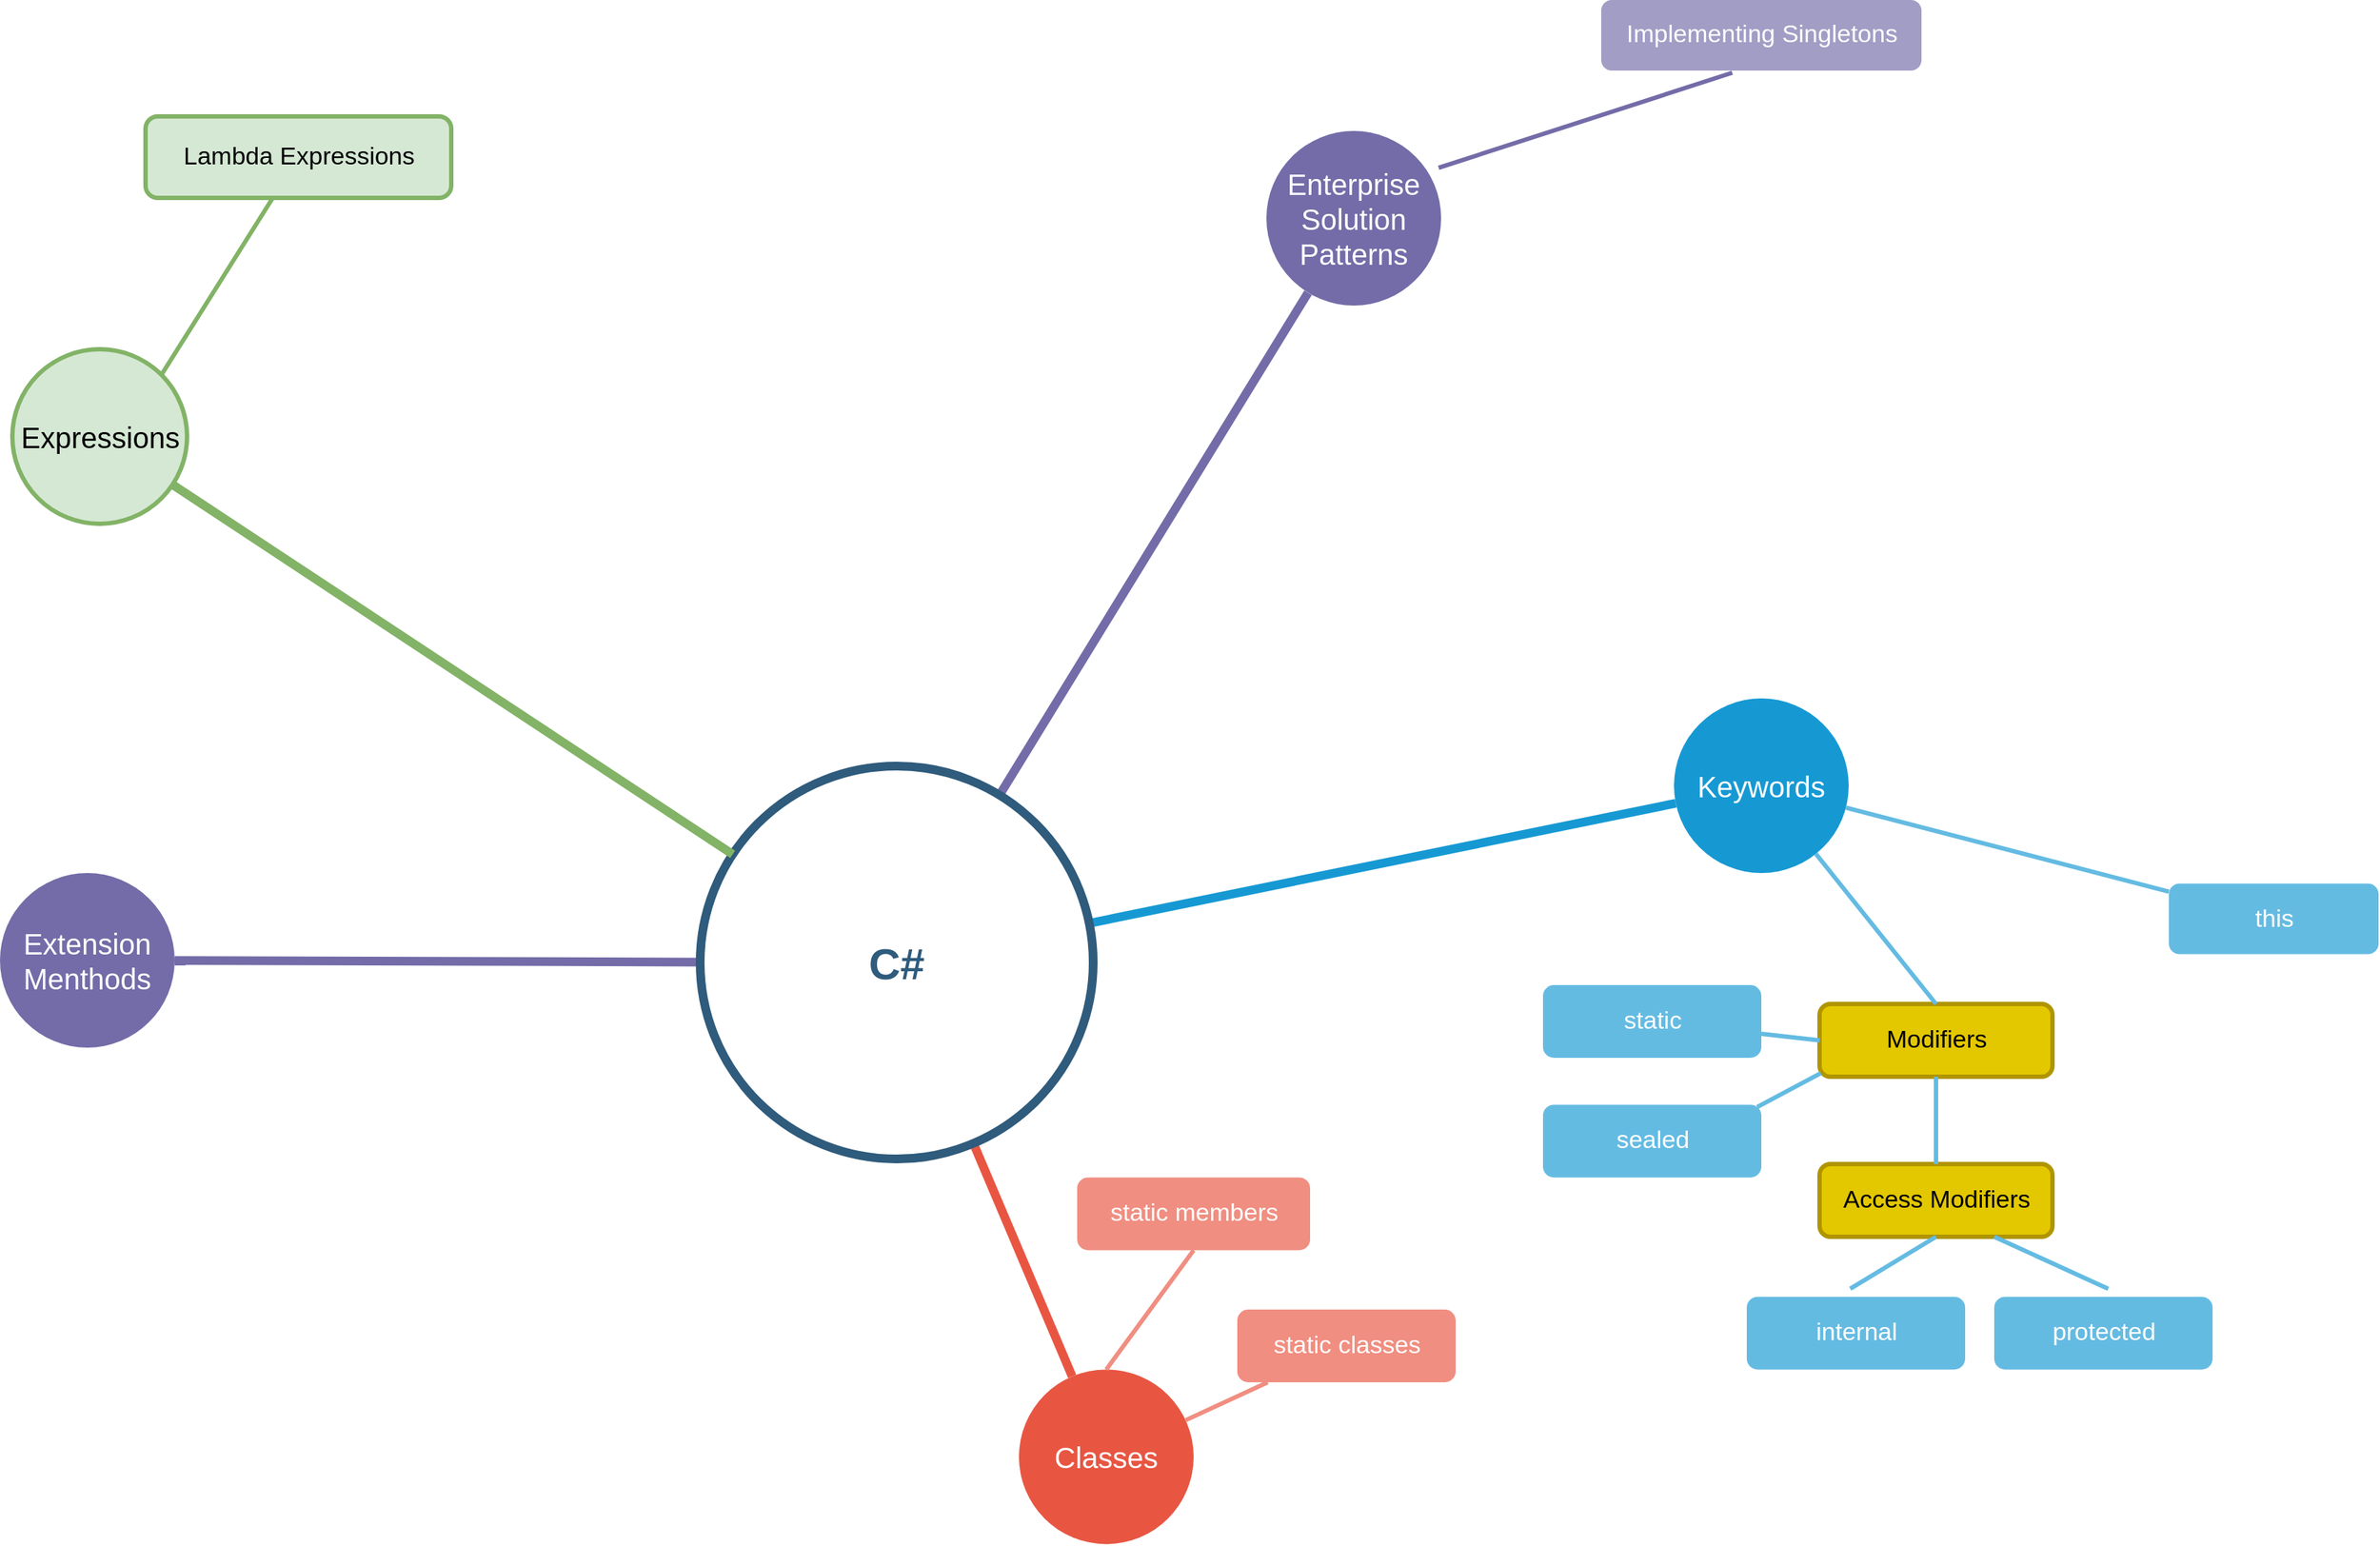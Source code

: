 <mxfile version="23.0.2" type="device">
  <diagram id="6a731a19-8d31-9384-78a2-239565b7b9f0" name="Page-1">
    <mxGraphModel dx="2390" dy="1243" grid="1" gridSize="10" guides="1" tooltips="1" connect="1" arrows="1" fold="1" page="1" pageScale="1" pageWidth="1169" pageHeight="827" background="none" math="0" shadow="0">
      <root>
        <mxCell id="0" />
        <mxCell id="1" parent="0" />
        <mxCell id="1353" value="Keywords" style="ellipse;whiteSpace=wrap;html=1;shadow=0;fontFamily=Helvetica;fontSize=20;fontColor=#FFFFFF;align=center;strokeWidth=3;fillColor=#1699D3;strokeColor=none;" parent="1" vertex="1">
          <mxGeometry x="1630" y="630" width="120" height="120" as="geometry" />
        </mxCell>
        <mxCell id="1354" value="Enterprise Solution Patterns" style="ellipse;whiteSpace=wrap;html=1;shadow=0;fontFamily=Helvetica;fontSize=20;fontColor=#FFFFFF;align=center;strokeWidth=3;fillColor=#736ca8;strokeColor=none;" parent="1" vertex="1">
          <mxGeometry x="1350" y="240" width="120" height="120" as="geometry" />
        </mxCell>
        <mxCell id="1356" value="Classes" style="ellipse;whiteSpace=wrap;html=1;shadow=0;fontFamily=Helvetica;fontSize=20;fontColor=#FFFFFF;align=center;strokeWidth=3;fillColor=#E85642;strokeColor=none;" parent="1" vertex="1">
          <mxGeometry x="1180" y="1091.2" width="120" height="120" as="geometry" />
        </mxCell>
        <mxCell id="1362" style="endArrow=none;strokeWidth=6;strokeColor=#1699D3;html=1;" parent="1" source="1515" target="1353" edge="1">
          <mxGeometry relative="1" as="geometry" />
        </mxCell>
        <mxCell id="1363" style="endArrow=none;strokeWidth=6;strokeColor=#736CA8;html=1;" parent="1" source="1515" target="1516" edge="1">
          <mxGeometry relative="1" as="geometry" />
        </mxCell>
        <mxCell id="1364" style="endArrow=none;strokeWidth=6;strokeColor=#736ca8;html=1;" parent="1" source="1515" target="1354" edge="1">
          <mxGeometry relative="1" as="geometry" />
        </mxCell>
        <mxCell id="1366" value="" style="edgeStyle=none;endArrow=none;strokeWidth=6;strokeColor=#E85642;html=1;" parent="1" source="1515" target="1356" edge="1">
          <mxGeometry x="181" y="226.5" width="100" height="100" as="geometry">
            <mxPoint x="181" y="326.5" as="sourcePoint" />
            <mxPoint x="281" y="226.5" as="targetPoint" />
          </mxGeometry>
        </mxCell>
        <mxCell id="1445" value="this" style="rounded=1;fillColor=#64BBE2;strokeColor=none;strokeWidth=3;shadow=0;html=1;fontColor=#FFFFFF;fontSize=17;" parent="1" vertex="1">
          <mxGeometry x="1970" y="757.25" width="144" height="48.5" as="geometry" />
        </mxCell>
        <mxCell id="1456" value="" style="edgeStyle=none;endArrow=none;strokeWidth=3;strokeColor=#64BBE2;html=1;" parent="1" source="1353" target="1445" edge="1">
          <mxGeometry x="-24" y="196.5" width="100" height="100" as="geometry">
            <mxPoint x="-24" y="296.5" as="sourcePoint" />
            <mxPoint x="76" y="196.5" as="targetPoint" />
          </mxGeometry>
        </mxCell>
        <mxCell id="1462" value="Implementing Singletons" style="rounded=1;fillColor=#a29dc5;strokeColor=none;strokeWidth=3;shadow=0;html=1;fontColor=#FFFFFF;fontSize=17;" parent="1" vertex="1">
          <mxGeometry x="1580" y="150" width="220" height="48.5" as="geometry" />
        </mxCell>
        <mxCell id="1490" value="static classes" style="rounded=1;fillColor=#f08e81;strokeColor=none;strokeWidth=3;shadow=0;html=1;fontColor=#FFFFFF;fontSize=17;" parent="1" vertex="1">
          <mxGeometry x="1330" y="1050" width="150" height="50" as="geometry" />
        </mxCell>
        <mxCell id="1491" value="static members" style="rounded=1;fillColor=#f08e81;strokeColor=none;strokeWidth=3;shadow=0;html=1;fontColor=#FFFFFF;fontSize=17;" parent="1" vertex="1">
          <mxGeometry x="1220" y="959.2" width="160" height="50" as="geometry" />
        </mxCell>
        <mxCell id="1503" value="" style="edgeStyle=none;endArrow=none;strokeWidth=3;strokeColor=#F08E81;html=1;" parent="1" source="1356" target="1490" edge="1">
          <mxGeometry x="188.5" y="51.5" width="100" height="100" as="geometry">
            <mxPoint x="188.5" y="151.5" as="sourcePoint" />
            <mxPoint x="288.5" y="51.5" as="targetPoint" />
          </mxGeometry>
        </mxCell>
        <mxCell id="1515" value="C#" style="ellipse;whiteSpace=wrap;html=1;shadow=0;fontFamily=Helvetica;fontSize=30;fontColor=#2F5B7C;align=center;strokeColor=#2F5B7C;strokeWidth=6;fillColor=#FFFFFF;fontStyle=1;gradientColor=none;" parent="1" vertex="1">
          <mxGeometry x="961" y="676.5" width="270" height="270" as="geometry" />
        </mxCell>
        <mxCell id="1516" value="Extension Menthods" style="ellipse;whiteSpace=wrap;html=1;shadow=0;fontFamily=Helvetica;fontSize=20;fontColor=#FFFFFF;align=center;strokeWidth=3;fillColor=#736ca8;strokeColor=none;" parent="1" vertex="1">
          <mxGeometry x="480" y="750" width="120" height="120" as="geometry" />
        </mxCell>
        <mxCell id="dE3JFqHrWZk-7uI6yQrM-1547" value="Modifiers" style="rounded=1;fillColor=#e3c800;strokeColor=#B09500;strokeWidth=3;shadow=0;html=1;fontColor=#000000;fontSize=17;" parent="1" vertex="1">
          <mxGeometry x="1730" y="840" width="160" height="50" as="geometry" />
        </mxCell>
        <mxCell id="dE3JFqHrWZk-7uI6yQrM-1549" value="" style="edgeStyle=none;endArrow=none;strokeWidth=3;strokeColor=#64BBE2;html=1;entryX=0.5;entryY=0;entryDx=0;entryDy=0;" parent="1" source="1353" target="dE3JFqHrWZk-7uI6yQrM-1547" edge="1">
          <mxGeometry x="-14" y="206.5" width="100" height="100" as="geometry">
            <mxPoint x="1948" y="891" as="sourcePoint" />
            <mxPoint x="1886" y="907" as="targetPoint" />
          </mxGeometry>
        </mxCell>
        <mxCell id="dE3JFqHrWZk-7uI6yQrM-1550" value="static" style="rounded=1;fillColor=#64BBE2;strokeColor=none;strokeWidth=3;shadow=0;html=1;fontColor=#FFFFFF;fontSize=17;" parent="1" vertex="1">
          <mxGeometry x="1540" y="827" width="150" height="50" as="geometry" />
        </mxCell>
        <mxCell id="dE3JFqHrWZk-7uI6yQrM-1551" value="" style="edgeStyle=none;endArrow=none;strokeWidth=3;strokeColor=#64BBE2;html=1;entryX=0;entryY=0.5;entryDx=0;entryDy=0;" parent="1" source="dE3JFqHrWZk-7uI6yQrM-1550" target="dE3JFqHrWZk-7uI6yQrM-1547" edge="1">
          <mxGeometry x="-4" y="216.5" width="100" height="100" as="geometry">
            <mxPoint x="2054" y="912" as="sourcePoint" />
            <mxPoint x="2120" y="960" as="targetPoint" />
          </mxGeometry>
        </mxCell>
        <mxCell id="dE3JFqHrWZk-7uI6yQrM-1552" style="endArrow=none;strokeWidth=3;strokeColor=#736ca8;html=1;entryX=0.986;entryY=0.211;entryDx=0;entryDy=0;entryPerimeter=0;" parent="1" target="1354" edge="1">
          <mxGeometry relative="1" as="geometry">
            <mxPoint x="1670" y="200" as="sourcePoint" />
            <mxPoint x="1730" y="1210" as="targetPoint" />
          </mxGeometry>
        </mxCell>
        <mxCell id="dE3JFqHrWZk-7uI6yQrM-1553" value="" style="edgeStyle=none;endArrow=none;strokeWidth=3;strokeColor=#F08E81;html=1;entryX=0.5;entryY=1;entryDx=0;entryDy=0;exitX=0.5;exitY=0;exitDx=0;exitDy=0;" parent="1" source="1356" target="1491" edge="1">
          <mxGeometry x="198.5" y="61.5" width="100" height="100" as="geometry">
            <mxPoint x="646" y="1184" as="sourcePoint" />
            <mxPoint x="687" y="1057" as="targetPoint" />
          </mxGeometry>
        </mxCell>
        <mxCell id="6J3C2WITVliitDzKt7-K-1516" style="endArrow=none;strokeWidth=6;strokeColor=#82b366;html=1;fillColor=#d5e8d4;" parent="1" source="1515" target="6J3C2WITVliitDzKt7-K-1517" edge="1">
          <mxGeometry relative="1" as="geometry">
            <mxPoint x="1137.5" y="474.5" as="sourcePoint" />
          </mxGeometry>
        </mxCell>
        <mxCell id="6J3C2WITVliitDzKt7-K-1517" value="Expressions" style="ellipse;whiteSpace=wrap;html=1;shadow=0;fontFamily=Helvetica;fontSize=20;align=center;strokeWidth=3;fillColor=#d5e8d4;strokeColor=#82b366;" parent="1" vertex="1">
          <mxGeometry x="488.5" y="390" width="120" height="120" as="geometry" />
        </mxCell>
        <mxCell id="6J3C2WITVliitDzKt7-K-1518" value="Lambda Expressions" style="rounded=1;fillColor=#d5e8d4;strokeColor=#82b366;strokeWidth=3;shadow=0;html=1;fontSize=17;" parent="1" vertex="1">
          <mxGeometry x="580" y="230" width="210" height="56" as="geometry" />
        </mxCell>
        <mxCell id="6J3C2WITVliitDzKt7-K-1519" value="" style="edgeStyle=none;endArrow=none;strokeWidth=3;strokeColor=#82b366;html=1;exitX=1;exitY=0;exitDx=0;exitDy=0;fillColor=#d5e8d4;" parent="1" source="6J3C2WITVliitDzKt7-K-1517" target="6J3C2WITVliitDzKt7-K-1518" edge="1">
          <mxGeometry x="188.5" y="51.5" width="100" height="100" as="geometry">
            <mxPoint x="592.5" y="413.5" as="sourcePoint" />
            <mxPoint x="245" y="-709" as="targetPoint" />
          </mxGeometry>
        </mxCell>
        <mxCell id="NUyUxgdjDDwg1xN5IyeY-1516" value="sealed" style="rounded=1;fillColor=#64BBE2;strokeColor=none;strokeWidth=3;shadow=0;html=1;fontColor=#FFFFFF;fontSize=17;" vertex="1" parent="1">
          <mxGeometry x="1540" y="909.2" width="150" height="50" as="geometry" />
        </mxCell>
        <mxCell id="NUyUxgdjDDwg1xN5IyeY-1517" value="" style="edgeStyle=none;endArrow=none;strokeWidth=3;strokeColor=#64BBE2;html=1;entryX=0.005;entryY=0.952;entryDx=0;entryDy=0;entryPerimeter=0;exitX=0.981;exitY=0.032;exitDx=0;exitDy=0;exitPerimeter=0;" edge="1" parent="1" source="NUyUxgdjDDwg1xN5IyeY-1516" target="dE3JFqHrWZk-7uI6yQrM-1547">
          <mxGeometry x="-4" y="216.5" width="100" height="100" as="geometry">
            <mxPoint x="2054" y="994.2" as="sourcePoint" />
            <mxPoint x="1724" y="890" as="targetPoint" />
          </mxGeometry>
        </mxCell>
        <mxCell id="NUyUxgdjDDwg1xN5IyeY-1518" value="Access Modifiers" style="rounded=1;fillColor=#e3c800;strokeColor=#B09500;strokeWidth=3;shadow=0;html=1;fontColor=#000000;fontSize=17;" vertex="1" parent="1">
          <mxGeometry x="1730" y="950" width="160" height="50" as="geometry" />
        </mxCell>
        <mxCell id="NUyUxgdjDDwg1xN5IyeY-1519" value="" style="edgeStyle=none;endArrow=none;strokeWidth=3;strokeColor=#64BBE2;html=1;entryX=0.5;entryY=1;entryDx=0;entryDy=0;" edge="1" parent="1" target="dE3JFqHrWZk-7uI6yQrM-1547">
          <mxGeometry x="-4" y="216.5" width="100" height="100" as="geometry">
            <mxPoint x="1810" y="950" as="sourcePoint" />
            <mxPoint x="1931" y="928.8" as="targetPoint" />
          </mxGeometry>
        </mxCell>
        <mxCell id="NUyUxgdjDDwg1xN5IyeY-1520" value="internal" style="rounded=1;fillColor=#64BBE2;strokeColor=none;strokeWidth=3;shadow=0;html=1;fontColor=#FFFFFF;fontSize=17;" vertex="1" parent="1">
          <mxGeometry x="1680" y="1041.2" width="150" height="50" as="geometry" />
        </mxCell>
        <mxCell id="NUyUxgdjDDwg1xN5IyeY-1521" value="" style="edgeStyle=none;endArrow=none;strokeWidth=3;strokeColor=#64BBE2;html=1;entryX=0.5;entryY=1;entryDx=0;entryDy=0;exitX=0.474;exitY=-0.11;exitDx=0;exitDy=0;exitPerimeter=0;" edge="1" parent="1" source="NUyUxgdjDDwg1xN5IyeY-1520" target="NUyUxgdjDDwg1xN5IyeY-1518">
          <mxGeometry x="-4" y="216.5" width="100" height="100" as="geometry">
            <mxPoint x="2194" y="1126.2" as="sourcePoint" />
            <mxPoint x="1871" y="1020" as="targetPoint" />
          </mxGeometry>
        </mxCell>
        <mxCell id="NUyUxgdjDDwg1xN5IyeY-1522" value="protected" style="rounded=1;fillColor=#64BBE2;strokeColor=none;strokeWidth=3;shadow=0;html=1;fontColor=#FFFFFF;fontSize=17;" vertex="1" parent="1">
          <mxGeometry x="1850" y="1041.2" width="150" height="50" as="geometry" />
        </mxCell>
        <mxCell id="NUyUxgdjDDwg1xN5IyeY-1523" value="" style="edgeStyle=none;endArrow=none;strokeWidth=3;strokeColor=#64BBE2;html=1;entryX=0.75;entryY=1;entryDx=0;entryDy=0;exitX=0.522;exitY=-0.11;exitDx=0;exitDy=0;exitPerimeter=0;" edge="1" parent="1" source="NUyUxgdjDDwg1xN5IyeY-1522" target="NUyUxgdjDDwg1xN5IyeY-1518">
          <mxGeometry x="-4" y="216.5" width="100" height="100" as="geometry">
            <mxPoint x="2364" y="1126.2" as="sourcePoint" />
            <mxPoint x="2041" y="1020" as="targetPoint" />
          </mxGeometry>
        </mxCell>
      </root>
    </mxGraphModel>
  </diagram>
</mxfile>
